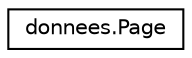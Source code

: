 digraph "Graphical Class Hierarchy"
{
 // LATEX_PDF_SIZE
  edge [fontname="Helvetica",fontsize="10",labelfontname="Helvetica",labelfontsize="10"];
  node [fontname="Helvetica",fontsize="10",shape=record];
  rankdir="LR";
  Node0 [label="donnees.Page",height=0.2,width=0.4,color="black", fillcolor="white", style="filled",URL="$classdonnees_1_1_page.html",tooltip=" "];
}
